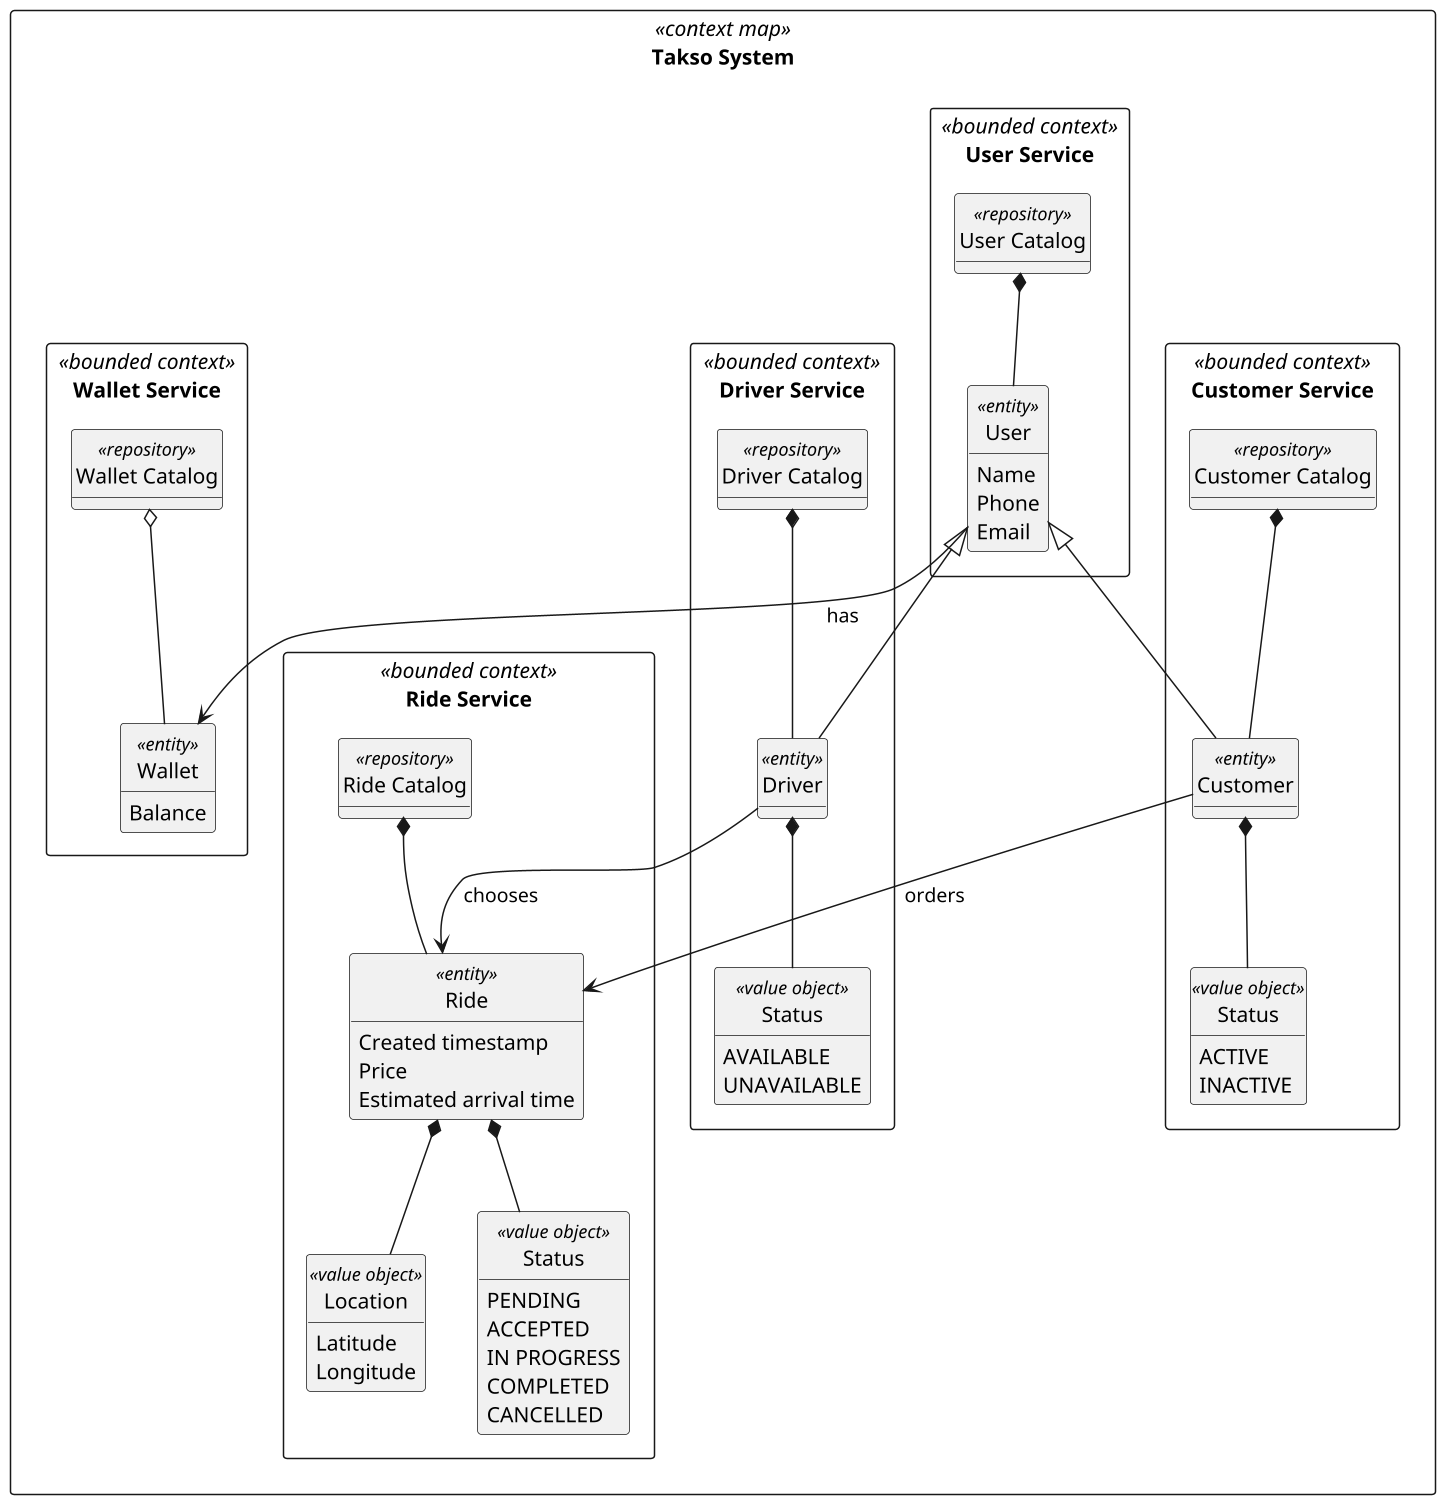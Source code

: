 @startuml TaksoModel
scale 1.5
skinparam shadowing false
skinparam monochrome true
' skinparam linetype ortho

rectangle "Takso System" <<context map>> {
    rectangle "User Service" as UserService <<bounded context>> {
        entity "User Catalog" as UserCatalog <<repository>> {
        }

        entity User <<entity>> {
            Name
            Phone
            Email
        }

        UserCatalog *-- User
    }

    rectangle "Customer Service" as CustomerService <<bounded context>> {
        entity "Customer Catalog" as CustomerCatalog <<repository>>

        entity Customer <<entity>> {
        }

        enum "Status" as CustomerStatus <<value object>> {
            ACTIVE
            INACTIVE
        }

        CustomerCatalog *-- Customer
        Customer *-- CustomerStatus
    }

    rectangle "Driver Service" as DriverService <<bounded context>> {
        entity "Driver Catalog" as DriverCatalog <<repository>>

        entity Driver <<entity>> {
        }

        enum "Status" as DriverStatus <<value object>> {
            AVAILABLE
            UNAVAILABLE
        }

        DriverCatalog *-- Driver
        Driver *-- DriverStatus
    }

    rectangle "Ride Service" as RideService <<bounded context>> {
        entity "Ride Catalog" as RideCatalog <<repository>>

        entity Ride <<entity>> {
            Created timestamp
            Price
            Estimated arrival time
        }

        entity Location <<value object>> {
            Latitude
            Longitude
        }

        enum "Status" as RideStatus <<value object>> {
            PENDING
            ACCEPTED
            IN PROGRESS
            COMPLETED
            CANCELLED
        }

        User <|-- Customer
        User <|-- Driver

        Ride *-- RideStatus

        RideCatalog *-- Ride
        Ride *-- Location
        Driver --> Ride : chooses
        Customer --> Ride : orders
    }

    rectangle "Wallet Service" as WalletService <<bounded context>> {
        entity "Wallet Catalog" as TaksoBank <<repository>> {
        }

        entity Wallet <<entity>> {
            Balance
        }

        TaksoBank o-- Wallet
        User --> Wallet : has
    }
}

hide <<entity>> circle
hide <<entity>> methods
hide <<value object>> circle
hide <<value object>> methods
hide <<repository>> circle
hide <<repository>> methods
hide <<repository>> methods

@enduml